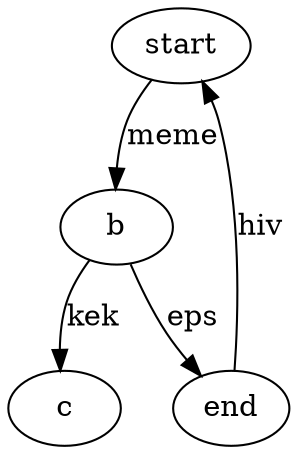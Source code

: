 digraph graphname { 
                start -> b [label="meme"]; 
                b -> c [label="kek"];
                b -> end [label="eps"];
                end -> start [label="hiv"];
        }